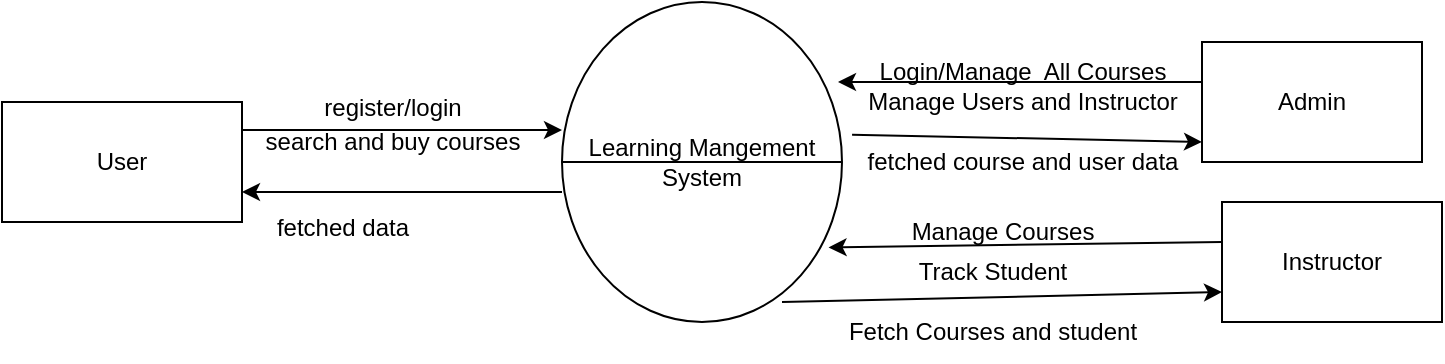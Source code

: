 <mxfile version="26.1.0">
  <diagram name="Page-1" id="E-YwF4cl51VOdleXoYxw">
    <mxGraphModel dx="794" dy="454" grid="1" gridSize="10" guides="1" tooltips="1" connect="1" arrows="1" fold="1" page="1" pageScale="1" pageWidth="1100" pageHeight="850" math="0" shadow="0">
      <root>
        <mxCell id="0" />
        <mxCell id="1" parent="0" />
        <mxCell id="5Xhiom0-zjFCeR0AzaPB-2" value="Learning Mangement System" style="shape=lineEllipse;perimeter=ellipsePerimeter;whiteSpace=wrap;html=1;backgroundOutline=1;" vertex="1" parent="1">
          <mxGeometry x="310" y="180" width="140" height="160" as="geometry" />
        </mxCell>
        <mxCell id="5Xhiom0-zjFCeR0AzaPB-4" value="Admin" style="rounded=0;whiteSpace=wrap;html=1;" vertex="1" parent="1">
          <mxGeometry x="630" y="200" width="110" height="60" as="geometry" />
        </mxCell>
        <mxCell id="5Xhiom0-zjFCeR0AzaPB-5" value="Instructor" style="rounded=0;whiteSpace=wrap;html=1;" vertex="1" parent="1">
          <mxGeometry x="640" y="280" width="110" height="60" as="geometry" />
        </mxCell>
        <mxCell id="5Xhiom0-zjFCeR0AzaPB-8" value="Login/Manage&amp;nbsp; All Courses" style="text;html=1;align=center;verticalAlign=middle;resizable=0;points=[];autosize=1;strokeColor=none;fillColor=none;" vertex="1" parent="1">
          <mxGeometry x="455" y="200" width="170" height="30" as="geometry" />
        </mxCell>
        <mxCell id="5Xhiom0-zjFCeR0AzaPB-10" value="" style="endArrow=classic;html=1;rounded=0;" edge="1" parent="1">
          <mxGeometry width="50" height="50" relative="1" as="geometry">
            <mxPoint x="630" y="220" as="sourcePoint" />
            <mxPoint x="448" y="220" as="targetPoint" />
          </mxGeometry>
        </mxCell>
        <mxCell id="5Xhiom0-zjFCeR0AzaPB-12" value="Manage Users and Instructor" style="text;html=1;align=center;verticalAlign=middle;resizable=0;points=[];autosize=1;strokeColor=none;fillColor=none;" vertex="1" parent="1">
          <mxGeometry x="450" y="215" width="180" height="30" as="geometry" />
        </mxCell>
        <mxCell id="5Xhiom0-zjFCeR0AzaPB-13" value="" style="endArrow=classic;html=1;rounded=0;exitX=0.028;exitY=1.044;exitDx=0;exitDy=0;exitPerimeter=0;" edge="1" parent="1" source="5Xhiom0-zjFCeR0AzaPB-12">
          <mxGeometry width="50" height="50" relative="1" as="geometry">
            <mxPoint x="460" y="250" as="sourcePoint" />
            <mxPoint x="630" y="250" as="targetPoint" />
          </mxGeometry>
        </mxCell>
        <mxCell id="5Xhiom0-zjFCeR0AzaPB-14" value="fetched course and user data" style="text;html=1;align=center;verticalAlign=middle;resizable=0;points=[];autosize=1;strokeColor=none;fillColor=none;" vertex="1" parent="1">
          <mxGeometry x="450" y="245" width="180" height="30" as="geometry" />
        </mxCell>
        <mxCell id="5Xhiom0-zjFCeR0AzaPB-17" value="" style="endArrow=classic;html=1;rounded=0;entryX=0.952;entryY=0.767;entryDx=0;entryDy=0;entryPerimeter=0;" edge="1" parent="1" target="5Xhiom0-zjFCeR0AzaPB-2">
          <mxGeometry width="50" height="50" relative="1" as="geometry">
            <mxPoint x="640" y="300" as="sourcePoint" />
            <mxPoint x="550" y="300" as="targetPoint" />
          </mxGeometry>
        </mxCell>
        <mxCell id="5Xhiom0-zjFCeR0AzaPB-18" value="Track Student" style="text;html=1;align=center;verticalAlign=middle;resizable=0;points=[];autosize=1;strokeColor=none;fillColor=none;" vertex="1" parent="1">
          <mxGeometry x="475" y="300" width="100" height="30" as="geometry" />
        </mxCell>
        <mxCell id="5Xhiom0-zjFCeR0AzaPB-19" value="Manage Courses" style="text;html=1;align=center;verticalAlign=middle;resizable=0;points=[];autosize=1;strokeColor=none;fillColor=none;" vertex="1" parent="1">
          <mxGeometry x="475" y="280" width="110" height="30" as="geometry" />
        </mxCell>
        <mxCell id="5Xhiom0-zjFCeR0AzaPB-20" value="" style="endArrow=classic;html=1;rounded=0;entryX=0;entryY=0.75;entryDx=0;entryDy=0;" edge="1" parent="1" target="5Xhiom0-zjFCeR0AzaPB-5">
          <mxGeometry width="50" height="50" relative="1" as="geometry">
            <mxPoint x="420" y="330" as="sourcePoint" />
            <mxPoint x="630" y="330" as="targetPoint" />
          </mxGeometry>
        </mxCell>
        <mxCell id="5Xhiom0-zjFCeR0AzaPB-22" value="Fetch Courses and student" style="text;html=1;align=center;verticalAlign=middle;resizable=0;points=[];autosize=1;strokeColor=none;fillColor=none;" vertex="1" parent="1">
          <mxGeometry x="440" y="330" width="170" height="30" as="geometry" />
        </mxCell>
        <mxCell id="5Xhiom0-zjFCeR0AzaPB-23" value="User" style="rounded=0;whiteSpace=wrap;html=1;" vertex="1" parent="1">
          <mxGeometry x="30" y="230" width="120" height="60" as="geometry" />
        </mxCell>
        <mxCell id="5Xhiom0-zjFCeR0AzaPB-24" value="" style="endArrow=classic;html=1;rounded=0;" edge="1" parent="1">
          <mxGeometry width="50" height="50" relative="1" as="geometry">
            <mxPoint x="150" y="244" as="sourcePoint" />
            <mxPoint x="310" y="244" as="targetPoint" />
          </mxGeometry>
        </mxCell>
        <mxCell id="5Xhiom0-zjFCeR0AzaPB-25" value="register/login" style="text;html=1;align=center;verticalAlign=middle;resizable=0;points=[];autosize=1;strokeColor=none;fillColor=none;" vertex="1" parent="1">
          <mxGeometry x="180" y="218" width="90" height="30" as="geometry" />
        </mxCell>
        <mxCell id="5Xhiom0-zjFCeR0AzaPB-26" value="search and buy courses" style="text;html=1;align=center;verticalAlign=middle;resizable=0;points=[];autosize=1;strokeColor=none;fillColor=none;" vertex="1" parent="1">
          <mxGeometry x="150" y="235" width="150" height="30" as="geometry" />
        </mxCell>
        <mxCell id="5Xhiom0-zjFCeR0AzaPB-28" value="fetched data" style="text;html=1;align=center;verticalAlign=middle;resizable=0;points=[];autosize=1;strokeColor=none;fillColor=none;" vertex="1" parent="1">
          <mxGeometry x="155" y="278" width="90" height="30" as="geometry" />
        </mxCell>
        <mxCell id="5Xhiom0-zjFCeR0AzaPB-29" value="" style="endArrow=classic;html=1;rounded=0;exitX=0;exitY=0.594;exitDx=0;exitDy=0;exitPerimeter=0;entryX=1;entryY=0.75;entryDx=0;entryDy=0;" edge="1" parent="1" source="5Xhiom0-zjFCeR0AzaPB-2" target="5Xhiom0-zjFCeR0AzaPB-23">
          <mxGeometry width="50" height="50" relative="1" as="geometry">
            <mxPoint x="285" y="275" as="sourcePoint" />
            <mxPoint x="165" y="275" as="targetPoint" />
          </mxGeometry>
        </mxCell>
      </root>
    </mxGraphModel>
  </diagram>
</mxfile>
